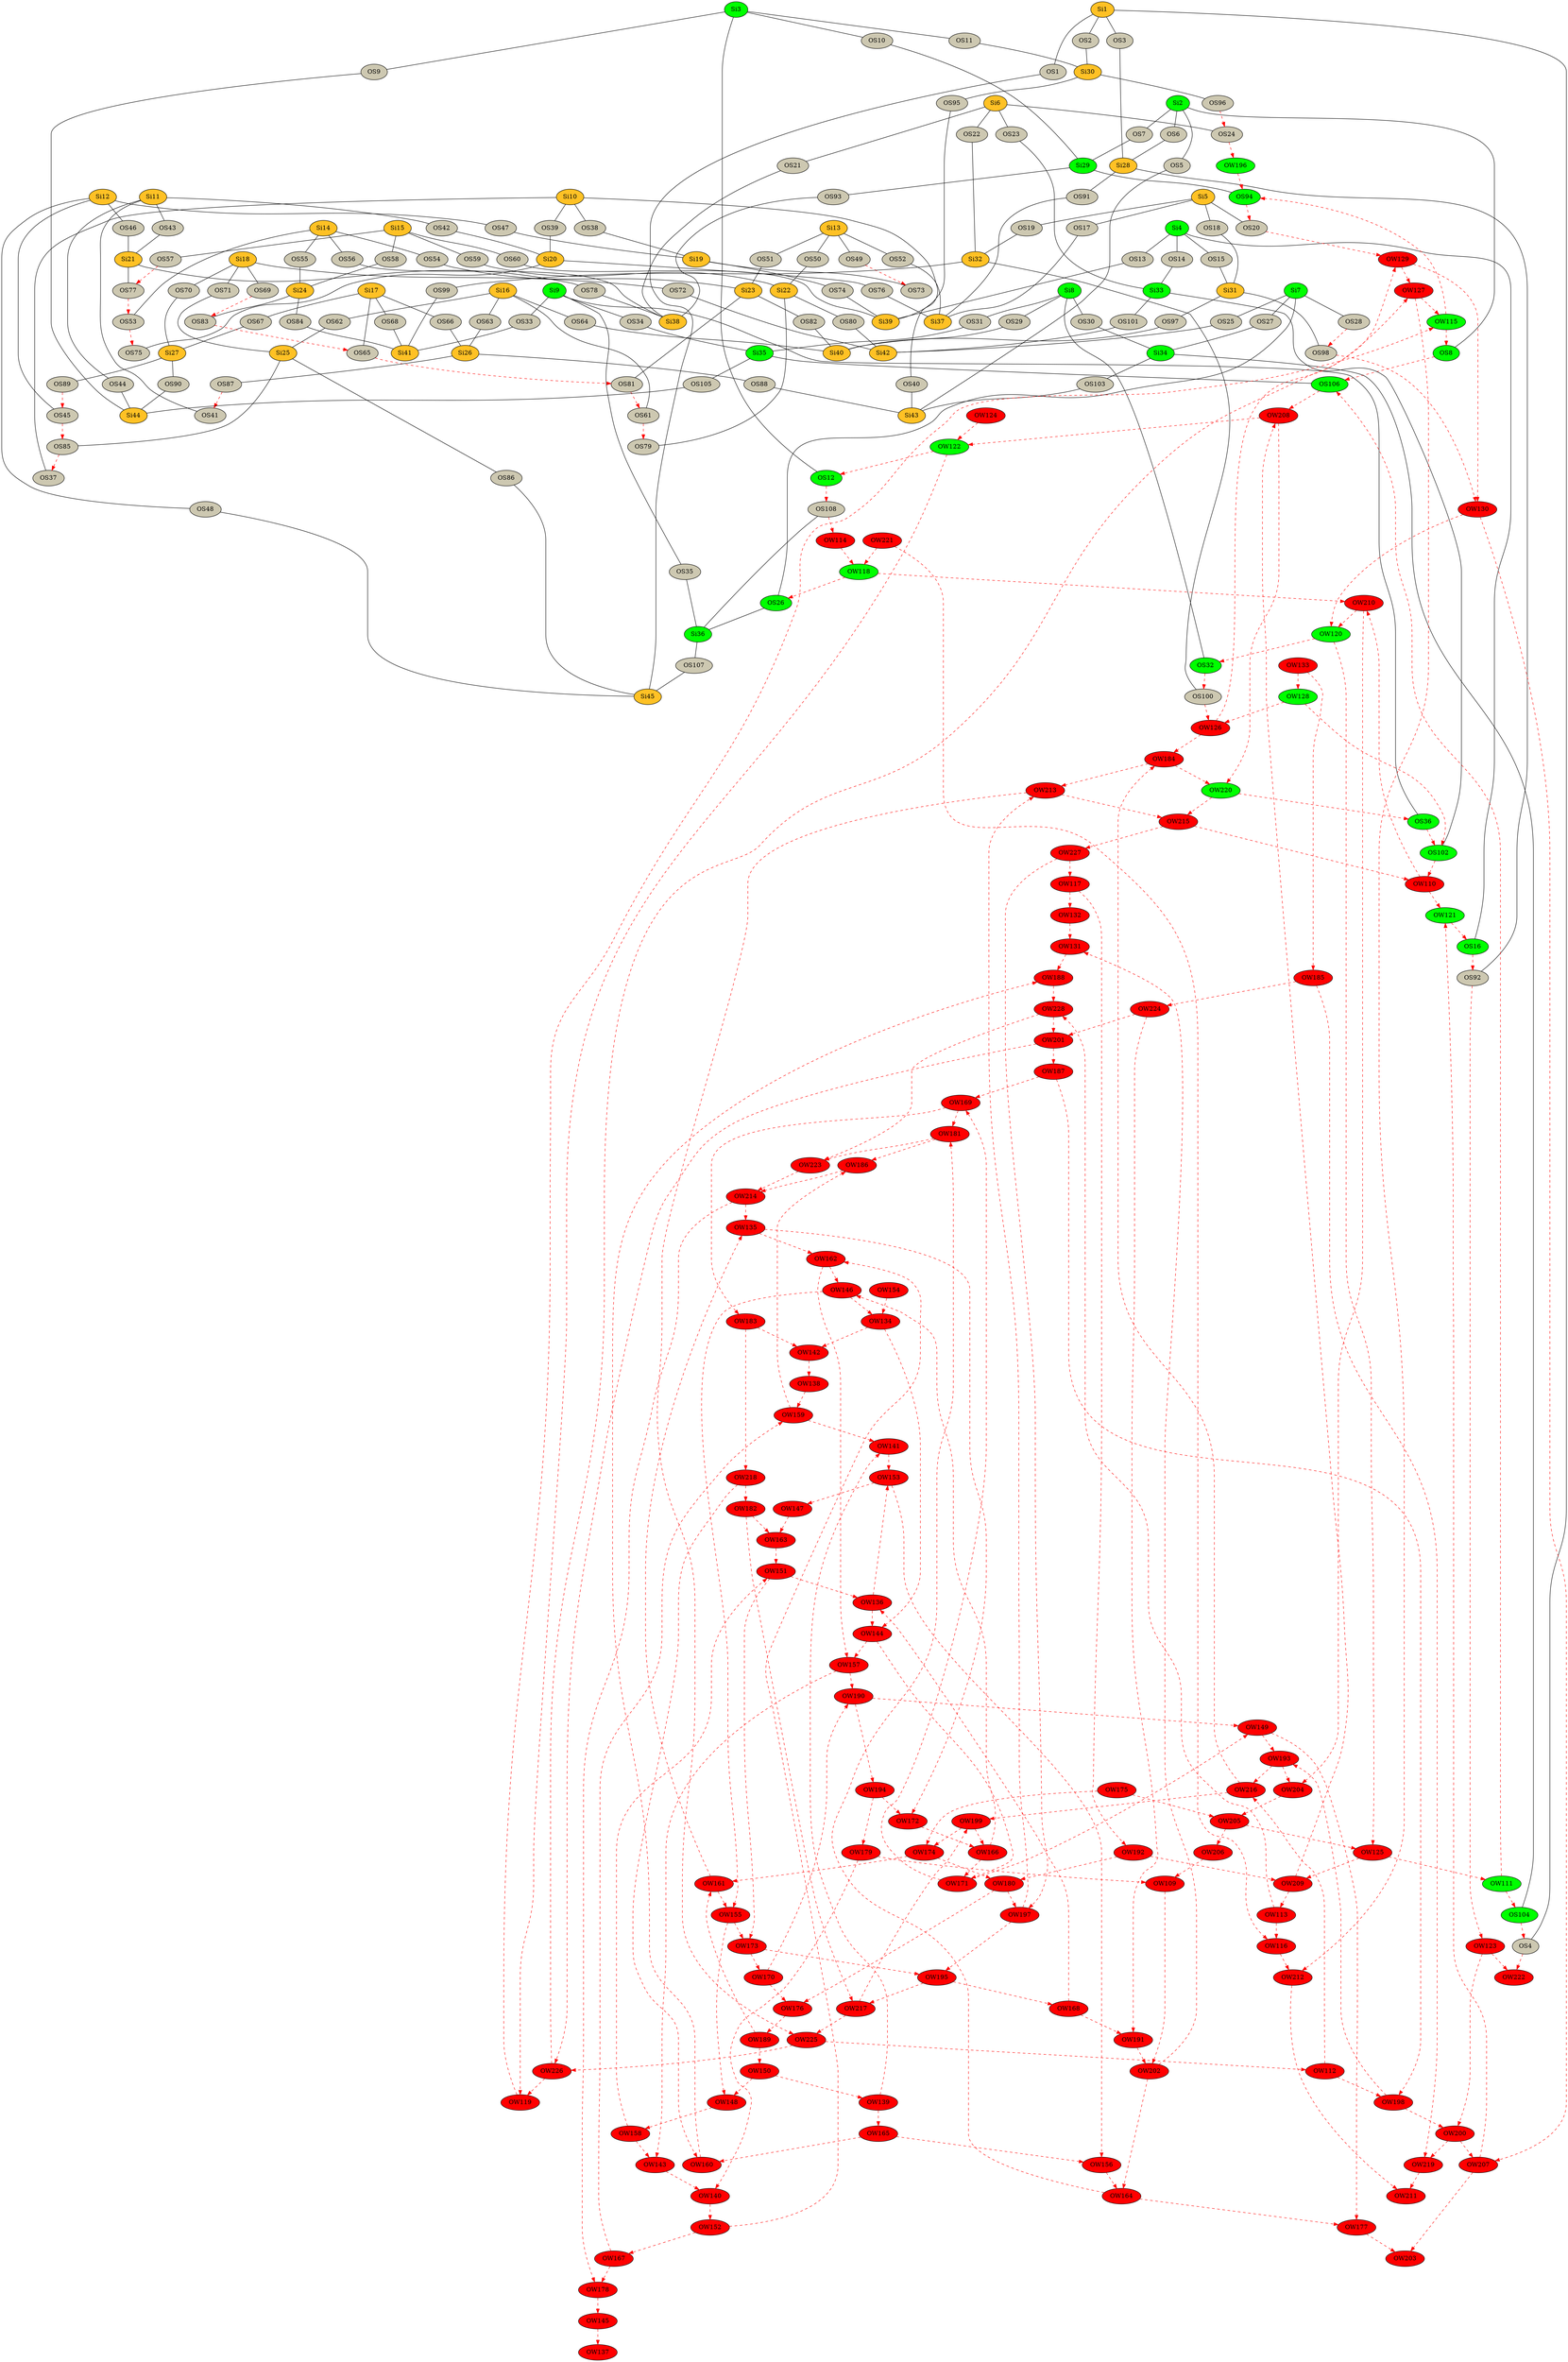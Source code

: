 digraph G{ 
A0 [style=filled, fillcolor=goldenrod1, label="Si1"];
A1 [style=filled, fillcolor=cornsilk3, label="OS1"];
A2 [style=filled, fillcolor=cornsilk3, label="OS2"];
A3 [style=filled, fillcolor=cornsilk3, label="OS3"];
A4 [style=filled, fillcolor=cornsilk3, label="OS4"];
A5 [style=filled, fillcolor=green, label="Si2"];
A6 [style=filled, fillcolor=cornsilk3, label="OS5"];
A7 [style=filled, fillcolor=cornsilk3, label="OS6"];
A8 [style=filled, fillcolor=cornsilk3, label="OS7"];
A9 [style=filled, fillcolor=green, label="OS8"];
A10 [style=filled, fillcolor=green, label="Si3"];
A11 [style=filled, fillcolor=cornsilk3, label="OS9"];
A12 [style=filled, fillcolor=cornsilk3, label="OS10"];
A13 [style=filled, fillcolor=cornsilk3, label="OS11"];
A14 [style=filled, fillcolor=green, label="OS12"];
A15 [style=filled, fillcolor=green, label="Si4"];
A16 [style=filled, fillcolor=cornsilk3, label="OS13"];
A17 [style=filled, fillcolor=cornsilk3, label="OS14"];
A18 [style=filled, fillcolor=cornsilk3, label="OS15"];
A19 [style=filled, fillcolor=green, label="OS16"];
A20 [style=filled, fillcolor=goldenrod1, label="Si5"];
A21 [style=filled, fillcolor=cornsilk3, label="OS17"];
A22 [style=filled, fillcolor=cornsilk3, label="OS18"];
A23 [style=filled, fillcolor=cornsilk3, label="OS19"];
A24 [style=filled, fillcolor=cornsilk3, label="OS20"];
A25 [style=filled, fillcolor=goldenrod1, label="Si6"];
A26 [style=filled, fillcolor=cornsilk3, label="OS21"];
A27 [style=filled, fillcolor=cornsilk3, label="OS22"];
A28 [style=filled, fillcolor=cornsilk3, label="OS23"];
A29 [style=filled, fillcolor=cornsilk3, label="OS24"];
A30 [style=filled, fillcolor=green, label="Si7"];
A31 [style=filled, fillcolor=cornsilk3, label="OS25"];
A32 [style=filled, fillcolor=green, label="OS26"];
A33 [style=filled, fillcolor=cornsilk3, label="OS27"];
A34 [style=filled, fillcolor=cornsilk3, label="OS28"];
A35 [style=filled, fillcolor=green, label="Si8"];
A36 [style=filled, fillcolor=cornsilk3, label="OS29"];
A37 [style=filled, fillcolor=cornsilk3, label="OS30"];
A38 [style=filled, fillcolor=cornsilk3, label="OS31"];
A39 [style=filled, fillcolor=green, label="OS32"];
A40 [style=filled, fillcolor=green, label="Si9"];
A41 [style=filled, fillcolor=cornsilk3, label="OS33"];
A42 [style=filled, fillcolor=cornsilk3, label="OS34"];
A43 [style=filled, fillcolor=cornsilk3, label="OS35"];
A44 [style=filled, fillcolor=green, label="OS36"];
A45 [style=filled, fillcolor=goldenrod1, label="Si10"];
A46 [style=filled, fillcolor=cornsilk3, label="OS37"];
A47 [style=filled, fillcolor=cornsilk3, label="OS38"];
A48 [style=filled, fillcolor=cornsilk3, label="OS39"];
A49 [style=filled, fillcolor=cornsilk3, label="OS40"];
A50 [style=filled, fillcolor=goldenrod1, label="Si11"];
A51 [style=filled, fillcolor=cornsilk3, label="OS41"];
A52 [style=filled, fillcolor=cornsilk3, label="OS42"];
A53 [style=filled, fillcolor=cornsilk3, label="OS43"];
A54 [style=filled, fillcolor=cornsilk3, label="OS44"];
A55 [style=filled, fillcolor=goldenrod1, label="Si12"];
A56 [style=filled, fillcolor=cornsilk3, label="OS45"];
A57 [style=filled, fillcolor=cornsilk3, label="OS46"];
A58 [style=filled, fillcolor=cornsilk3, label="OS47"];
A59 [style=filled, fillcolor=cornsilk3, label="OS48"];
A60 [style=filled, fillcolor=goldenrod1, label="Si13"];
A61 [style=filled, fillcolor=cornsilk3, label="OS49"];
A62 [style=filled, fillcolor=cornsilk3, label="OS50"];
A63 [style=filled, fillcolor=cornsilk3, label="OS51"];
A64 [style=filled, fillcolor=cornsilk3, label="OS52"];
A65 [style=filled, fillcolor=goldenrod1, label="Si14"];
A66 [style=filled, fillcolor=cornsilk3, label="OS53"];
A67 [style=filled, fillcolor=cornsilk3, label="OS54"];
A68 [style=filled, fillcolor=cornsilk3, label="OS55"];
A69 [style=filled, fillcolor=cornsilk3, label="OS56"];
A70 [style=filled, fillcolor=goldenrod1, label="Si15"];
A71 [style=filled, fillcolor=cornsilk3, label="OS57"];
A72 [style=filled, fillcolor=cornsilk3, label="OS58"];
A73 [style=filled, fillcolor=cornsilk3, label="OS59"];
A74 [style=filled, fillcolor=cornsilk3, label="OS60"];
A75 [style=filled, fillcolor=goldenrod1, label="Si16"];
A76 [style=filled, fillcolor=cornsilk3, label="OS61"];
A77 [style=filled, fillcolor=cornsilk3, label="OS62"];
A78 [style=filled, fillcolor=cornsilk3, label="OS63"];
A79 [style=filled, fillcolor=cornsilk3, label="OS64"];
A80 [style=filled, fillcolor=goldenrod1, label="Si17"];
A81 [style=filled, fillcolor=cornsilk3, label="OS65"];
A82 [style=filled, fillcolor=cornsilk3, label="OS66"];
A83 [style=filled, fillcolor=cornsilk3, label="OS67"];
A84 [style=filled, fillcolor=cornsilk3, label="OS68"];
A85 [style=filled, fillcolor=goldenrod1, label="Si18"];
A86 [style=filled, fillcolor=cornsilk3, label="OS69"];
A87 [style=filled, fillcolor=cornsilk3, label="OS70"];
A88 [style=filled, fillcolor=cornsilk3, label="OS71"];
A89 [style=filled, fillcolor=cornsilk3, label="OS72"];
A90 [style=filled, fillcolor=goldenrod1, label="Si19"];
A91 [style=filled, fillcolor=cornsilk3, label="OS73"];
A92 [style=filled, fillcolor=cornsilk3, label="OS74"];
A93 [style=filled, fillcolor=goldenrod1, label="Si20"];
A94 [style=filled, fillcolor=cornsilk3, label="OS75"];
A95 [style=filled, fillcolor=cornsilk3, label="OS76"];
A96 [style=filled, fillcolor=goldenrod1, label="Si21"];
A97 [style=filled, fillcolor=cornsilk3, label="OS77"];
A98 [style=filled, fillcolor=cornsilk3, label="OS78"];
A99 [style=filled, fillcolor=goldenrod1, label="Si22"];
A100 [style=filled, fillcolor=cornsilk3, label="OS79"];
A101 [style=filled, fillcolor=cornsilk3, label="OS80"];
A102 [style=filled, fillcolor=goldenrod1, label="Si23"];
A103 [style=filled, fillcolor=cornsilk3, label="OS81"];
A104 [style=filled, fillcolor=cornsilk3, label="OS82"];
A105 [style=filled, fillcolor=goldenrod1, label="Si24"];
A106 [style=filled, fillcolor=cornsilk3, label="OS83"];
A107 [style=filled, fillcolor=cornsilk3, label="OS84"];
A108 [style=filled, fillcolor=goldenrod1, label="Si25"];
A109 [style=filled, fillcolor=cornsilk3, label="OS85"];
A110 [style=filled, fillcolor=cornsilk3, label="OS86"];
A111 [style=filled, fillcolor=goldenrod1, label="Si26"];
A112 [style=filled, fillcolor=cornsilk3, label="OS87"];
A113 [style=filled, fillcolor=cornsilk3, label="OS88"];
A114 [style=filled, fillcolor=goldenrod1, label="Si27"];
A115 [style=filled, fillcolor=cornsilk3, label="OS89"];
A116 [style=filled, fillcolor=cornsilk3, label="OS90"];
A117 [style=filled, fillcolor=goldenrod1, label="Si28"];
A118 [style=filled, fillcolor=cornsilk3, label="OS91"];
A119 [style=filled, fillcolor=cornsilk3, label="OS92"];
A120 [style=filled, fillcolor=green, label="Si29"];
A121 [style=filled, fillcolor=cornsilk3, label="OS93"];
A122 [style=filled, fillcolor=green, label="OS94"];
A123 [style=filled, fillcolor=goldenrod1, label="Si30"];
A124 [style=filled, fillcolor=cornsilk3, label="OS95"];
A125 [style=filled, fillcolor=cornsilk3, label="OS96"];
A126 [style=filled, fillcolor=goldenrod1, label="Si31"];
A127 [style=filled, fillcolor=cornsilk3, label="OS97"];
A128 [style=filled, fillcolor=cornsilk3, label="OS98"];
A129 [style=filled, fillcolor=goldenrod1, label="Si32"];
A130 [style=filled, fillcolor=cornsilk3, label="OS99"];
A131 [style=filled, fillcolor=cornsilk3, label="OS100"];
A132 [style=filled, fillcolor=green, label="Si33"];
A133 [style=filled, fillcolor=cornsilk3, label="OS101"];
A134 [style=filled, fillcolor=green, label="OS102"];
A135 [style=filled, fillcolor=green, label="Si34"];
A136 [style=filled, fillcolor=cornsilk3, label="OS103"];
A137 [style=filled, fillcolor=green, label="OS104"];
A138 [style=filled, fillcolor=green, label="Si35"];
A139 [style=filled, fillcolor=cornsilk3, label="OS105"];
A140 [style=filled, fillcolor=green, label="OS106"];
A141 [style=filled, fillcolor=green, label="Si36"];
A142 [style=filled, fillcolor=cornsilk3, label="OS107"];
A143 [style=filled, fillcolor=cornsilk3, label="OS108"];
A144 [style=filled, fillcolor=goldenrod1, label="Si37"];
A145 [style=filled, fillcolor=goldenrod1, label="Si38"];
A146 [style=filled, fillcolor=goldenrod1, label="Si39"];
A147 [style=filled, fillcolor=goldenrod1, label="Si40"];
A148 [style=filled, fillcolor=goldenrod1, label="Si41"];
A149 [style=filled, fillcolor=goldenrod1, label="Si42"];
A150 [style=filled, fillcolor=goldenrod1, label="Si43"];
A151 [style=filled, fillcolor=goldenrod1, label="Si44"];
A152 [style=filled, fillcolor=goldenrod1, label="Si45"];
A153 [style=filled, fillcolor=red, label="OW109"];
A154 [style=filled, fillcolor=red, label="OW110"];
A155 [style=filled, fillcolor=green, label="OW111"];
A156 [style=filled, fillcolor=red, label="OW112"];
A157 [style=filled, fillcolor=red, label="OW113"];
A158 [style=filled, fillcolor=red, label="OW114"];
A159 [style=filled, fillcolor=green, label="OW115"];
A160 [style=filled, fillcolor=red, label="OW116"];
A161 [style=filled, fillcolor=red, label="OW117"];
A162 [style=filled, fillcolor=green, label="OW118"];
A163 [style=filled, fillcolor=red, label="OW119"];
A164 [style=filled, fillcolor=green, label="OW120"];
A165 [style=filled, fillcolor=green, label="OW121"];
A166 [style=filled, fillcolor=green, label="OW122"];
A167 [style=filled, fillcolor=red, label="OW123"];
A168 [style=filled, fillcolor=red, label="OW124"];
A169 [style=filled, fillcolor=red, label="OW125"];
A170 [style=filled, fillcolor=red, label="OW126"];
A171 [style=filled, fillcolor=red, label="OW127"];
A172 [style=filled, fillcolor=green, label="OW128"];
A173 [style=filled, fillcolor=red, label="OW129"];
A174 [style=filled, fillcolor=red, label="OW130"];
A175 [style=filled, fillcolor=red, label="OW131"];
A176 [style=filled, fillcolor=red, label="OW132"];
A177 [style=filled, fillcolor=red, label="OW133"];
A178 [style=filled, fillcolor=red, label="OW134"];
A179 [style=filled, fillcolor=red, label="OW135"];
A180 [style=filled, fillcolor=red, label="OW136"];
A181 [style=filled, fillcolor=red, label="OW137"];
A182 [style=filled, fillcolor=red, label="OW138"];
A183 [style=filled, fillcolor=red, label="OW139"];
A184 [style=filled, fillcolor=red, label="OW140"];
A185 [style=filled, fillcolor=red, label="OW141"];
A186 [style=filled, fillcolor=red, label="OW142"];
A187 [style=filled, fillcolor=red, label="OW143"];
A188 [style=filled, fillcolor=red, label="OW144"];
A189 [style=filled, fillcolor=red, label="OW145"];
A190 [style=filled, fillcolor=red, label="OW146"];
A191 [style=filled, fillcolor=red, label="OW147"];
A192 [style=filled, fillcolor=red, label="OW148"];
A193 [style=filled, fillcolor=red, label="OW149"];
A194 [style=filled, fillcolor=red, label="OW150"];
A195 [style=filled, fillcolor=red, label="OW151"];
A196 [style=filled, fillcolor=red, label="OW152"];
A197 [style=filled, fillcolor=red, label="OW153"];
A198 [style=filled, fillcolor=red, label="OW154"];
A199 [style=filled, fillcolor=red, label="OW155"];
A200 [style=filled, fillcolor=red, label="OW156"];
A201 [style=filled, fillcolor=red, label="OW157"];
A202 [style=filled, fillcolor=red, label="OW158"];
A203 [style=filled, fillcolor=red, label="OW159"];
A204 [style=filled, fillcolor=red, label="OW160"];
A205 [style=filled, fillcolor=red, label="OW161"];
A206 [style=filled, fillcolor=red, label="OW162"];
A207 [style=filled, fillcolor=red, label="OW163"];
A208 [style=filled, fillcolor=red, label="OW164"];
A209 [style=filled, fillcolor=red, label="OW165"];
A210 [style=filled, fillcolor=red, label="OW166"];
A211 [style=filled, fillcolor=red, label="OW167"];
A212 [style=filled, fillcolor=red, label="OW168"];
A213 [style=filled, fillcolor=red, label="OW169"];
A214 [style=filled, fillcolor=red, label="OW170"];
A215 [style=filled, fillcolor=red, label="OW171"];
A216 [style=filled, fillcolor=red, label="OW172"];
A217 [style=filled, fillcolor=red, label="OW173"];
A218 [style=filled, fillcolor=red, label="OW174"];
A219 [style=filled, fillcolor=red, label="OW175"];
A220 [style=filled, fillcolor=red, label="OW176"];
A221 [style=filled, fillcolor=red, label="OW177"];
A222 [style=filled, fillcolor=red, label="OW178"];
A223 [style=filled, fillcolor=red, label="OW179"];
A224 [style=filled, fillcolor=red, label="OW180"];
A225 [style=filled, fillcolor=red, label="OW181"];
A226 [style=filled, fillcolor=red, label="OW182"];
A227 [style=filled, fillcolor=red, label="OW183"];
A228 [style=filled, fillcolor=red, label="OW184"];
A229 [style=filled, fillcolor=red, label="OW185"];
A230 [style=filled, fillcolor=red, label="OW186"];
A231 [style=filled, fillcolor=red, label="OW187"];
A232 [style=filled, fillcolor=red, label="OW188"];
A233 [style=filled, fillcolor=red, label="OW189"];
A234 [style=filled, fillcolor=red, label="OW190"];
A235 [style=filled, fillcolor=red, label="OW191"];
A236 [style=filled, fillcolor=red, label="OW192"];
A237 [style=filled, fillcolor=red, label="OW193"];
A238 [style=filled, fillcolor=red, label="OW194"];
A239 [style=filled, fillcolor=red, label="OW195"];
A240 [style=filled, fillcolor=green, label="OW196"];
A241 [style=filled, fillcolor=red, label="OW197"];
A242 [style=filled, fillcolor=red, label="OW198"];
A243 [style=filled, fillcolor=red, label="OW199"];
A244 [style=filled, fillcolor=red, label="OW200"];
A245 [style=filled, fillcolor=red, label="OW201"];
A246 [style=filled, fillcolor=red, label="OW202"];
A247 [style=filled, fillcolor=red, label="OW203"];
A248 [style=filled, fillcolor=red, label="OW204"];
A249 [style=filled, fillcolor=red, label="OW205"];
A250 [style=filled, fillcolor=red, label="OW206"];
A251 [style=filled, fillcolor=red, label="OW207"];
A252 [style=filled, fillcolor=red, label="OW208"];
A253 [style=filled, fillcolor=red, label="OW209"];
A254 [style=filled, fillcolor=red, label="OW210"];
A255 [style=filled, fillcolor=red, label="OW211"];
A256 [style=filled, fillcolor=red, label="OW212"];
A257 [style=filled, fillcolor=red, label="OW213"];
A258 [style=filled, fillcolor=red, label="OW214"];
A259 [style=filled, fillcolor=red, label="OW215"];
A260 [style=filled, fillcolor=red, label="OW216"];
A261 [style=filled, fillcolor=red, label="OW217"];
A262 [style=filled, fillcolor=red, label="OW218"];
A263 [style=filled, fillcolor=red, label="OW219"];
A264 [style=filled, fillcolor=green, label="OW220"];
A265 [style=filled, fillcolor=red, label="OW221"];
A266 [style=filled, fillcolor=red, label="OW222"];
A267 [style=filled, fillcolor=red, label="OW223"];
A268 [style=filled, fillcolor=red, label="OW224"];
A269 [style=filled, fillcolor=red, label="OW225"];
A270 [style=filled, fillcolor=red, label="OW226"];
A271 [style=filled, fillcolor=red, label="OW227"];
A272 [style=filled, fillcolor=red, label="OW228"];
A0 -> A1 [color = black, dir=none,  nodesep=0.5]; 
A0 -> A2 [color = black, dir=none,  nodesep=0.5]; 
A0 -> A3 [color = black, dir=none,  nodesep=0.5]; 
A0 -> A4 [color = black, dir=none,  nodesep=0.5]; 
A1 -> A152 [color = black, dir=none,  nodesep=0.5]; 
A2 -> A123 [color = black, dir=none,  nodesep=0.5]; 
A3 -> A117 [color = black, dir=none,  nodesep=0.5]; 
A5 -> A6 [color = black, dir=none,  nodesep=0.5]; 
A5 -> A7 [color = black, dir=none,  nodesep=0.5]; 
A5 -> A8 [color = black, dir=none,  nodesep=0.5]; 
A5 -> A9 [color = black, dir=none,  nodesep=0.5]; 
A6 -> A150 [color = black, dir=none,  nodesep=0.5]; 
A7 -> A117 [color = black, dir=none,  nodesep=0.5]; 
A8 -> A120 [color = black, dir=none,  nodesep=0.5]; 
A10 -> A11 [color = black, dir=none,  nodesep=0.5]; 
A10 -> A12 [color = black, dir=none,  nodesep=0.5]; 
A10 -> A13 [color = black, dir=none,  nodesep=0.5]; 
A10 -> A14 [color = black, dir=none,  nodesep=0.5]; 
A11 -> A151 [color = black, dir=none,  nodesep=0.5]; 
A12 -> A120 [color = black, dir=none,  nodesep=0.5]; 
A13 -> A123 [color = black, dir=none,  nodesep=0.5]; 
A15 -> A16 [color = black, dir=none,  nodesep=0.5]; 
A15 -> A17 [color = black, dir=none,  nodesep=0.5]; 
A15 -> A18 [color = black, dir=none,  nodesep=0.5]; 
A15 -> A19 [color = black, dir=none,  nodesep=0.5]; 
A16 -> A146 [color = black, dir=none,  nodesep=0.5]; 
A17 -> A132 [color = black, dir=none,  nodesep=0.5]; 
A18 -> A126 [color = black, dir=none,  nodesep=0.5]; 
A20 -> A21 [color = black, dir=none,  nodesep=0.5]; 
A20 -> A22 [color = black, dir=none,  nodesep=0.5]; 
A20 -> A23 [color = black, dir=none,  nodesep=0.5]; 
A20 -> A24 [color = black, dir=none,  nodesep=0.5]; 
A21 -> A144 [color = black, dir=none,  nodesep=0.5]; 
A22 -> A126 [color = black, dir=none,  nodesep=0.5]; 
A23 -> A129 [color = black, dir=none,  nodesep=0.5]; 
A25 -> A26 [color = black, dir=none,  nodesep=0.5]; 
A25 -> A27 [color = black, dir=none,  nodesep=0.5]; 
A25 -> A28 [color = black, dir=none,  nodesep=0.5]; 
A25 -> A29 [color = black, dir=none,  nodesep=0.5]; 
A26 -> A145 [color = black, dir=none,  nodesep=0.5]; 
A27 -> A129 [color = black, dir=none,  nodesep=0.5]; 
A28 -> A132 [color = black, dir=none,  nodesep=0.5]; 
A30 -> A31 [color = black, dir=none,  nodesep=0.5]; 
A30 -> A32 [color = black, dir=none,  nodesep=0.5]; 
A30 -> A33 [color = black, dir=none,  nodesep=0.5]; 
A30 -> A34 [color = black, dir=none,  nodesep=0.5]; 
A31 -> A149 [color = black, dir=none,  nodesep=0.5]; 
A32 -> A141 [color = black, dir=none,  nodesep=0.5]; 
A33 -> A135 [color = black, dir=none,  nodesep=0.5]; 
A35 -> A36 [color = black, dir=none,  nodesep=0.5]; 
A35 -> A37 [color = black, dir=none,  nodesep=0.5]; 
A35 -> A38 [color = black, dir=none,  nodesep=0.5]; 
A35 -> A39 [color = black, dir=none,  nodesep=0.5]; 
A36 -> A147 [color = black, dir=none,  nodesep=0.5]; 
A37 -> A135 [color = black, dir=none,  nodesep=0.5]; 
A38 -> A138 [color = black, dir=none,  nodesep=0.5]; 
A40 -> A41 [color = black, dir=none,  nodesep=0.5]; 
A40 -> A42 [color = black, dir=none,  nodesep=0.5]; 
A40 -> A43 [color = black, dir=none,  nodesep=0.5]; 
A40 -> A44 [color = black, dir=none,  nodesep=0.5]; 
A41 -> A148 [color = black, dir=none,  nodesep=0.5]; 
A42 -> A138 [color = black, dir=none,  nodesep=0.5]; 
A43 -> A141 [color = black, dir=none,  nodesep=0.5]; 
A45 -> A46 [color = black, dir=none,  nodesep=0.5]; 
A45 -> A47 [color = black, dir=none,  nodesep=0.5]; 
A45 -> A48 [color = black, dir=none,  nodesep=0.5]; 
A45 -> A49 [color = black, dir=none,  nodesep=0.5]; 
A47 -> A90 [color = black, dir=none,  nodesep=0.5]; 
A48 -> A93 [color = black, dir=none,  nodesep=0.5]; 
A49 -> A150 [color = black, dir=none,  nodesep=0.5]; 
A50 -> A51 [color = black, dir=none,  nodesep=0.5]; 
A50 -> A52 [color = black, dir=none,  nodesep=0.5]; 
A50 -> A53 [color = black, dir=none,  nodesep=0.5]; 
A50 -> A54 [color = black, dir=none,  nodesep=0.5]; 
A52 -> A93 [color = black, dir=none,  nodesep=0.5]; 
A53 -> A96 [color = black, dir=none,  nodesep=0.5]; 
A54 -> A151 [color = black, dir=none,  nodesep=0.5]; 
A55 -> A56 [color = black, dir=none,  nodesep=0.5]; 
A55 -> A57 [color = black, dir=none,  nodesep=0.5]; 
A55 -> A58 [color = black, dir=none,  nodesep=0.5]; 
A55 -> A59 [color = black, dir=none,  nodesep=0.5]; 
A57 -> A96 [color = black, dir=none,  nodesep=0.5]; 
A58 -> A90 [color = black, dir=none,  nodesep=0.5]; 
A59 -> A152 [color = black, dir=none,  nodesep=0.5]; 
A60 -> A61 [color = black, dir=none,  nodesep=0.5]; 
A60 -> A62 [color = black, dir=none,  nodesep=0.5]; 
A60 -> A63 [color = black, dir=none,  nodesep=0.5]; 
A60 -> A64 [color = black, dir=none,  nodesep=0.5]; 
A62 -> A99 [color = black, dir=none,  nodesep=0.5]; 
A63 -> A102 [color = black, dir=none,  nodesep=0.5]; 
A64 -> A144 [color = black, dir=none,  nodesep=0.5]; 
A65 -> A66 [color = black, dir=none,  nodesep=0.5]; 
A65 -> A67 [color = black, dir=none,  nodesep=0.5]; 
A65 -> A68 [color = black, dir=none,  nodesep=0.5]; 
A65 -> A69 [color = black, dir=none,  nodesep=0.5]; 
A67 -> A102 [color = black, dir=none,  nodesep=0.5]; 
A68 -> A105 [color = black, dir=none,  nodesep=0.5]; 
A69 -> A145 [color = black, dir=none,  nodesep=0.5]; 
A70 -> A71 [color = black, dir=none,  nodesep=0.5]; 
A70 -> A72 [color = black, dir=none,  nodesep=0.5]; 
A70 -> A73 [color = black, dir=none,  nodesep=0.5]; 
A70 -> A74 [color = black, dir=none,  nodesep=0.5]; 
A72 -> A105 [color = black, dir=none,  nodesep=0.5]; 
A73 -> A99 [color = black, dir=none,  nodesep=0.5]; 
A74 -> A146 [color = black, dir=none,  nodesep=0.5]; 
A75 -> A76 [color = black, dir=none,  nodesep=0.5]; 
A75 -> A77 [color = black, dir=none,  nodesep=0.5]; 
A75 -> A78 [color = black, dir=none,  nodesep=0.5]; 
A75 -> A79 [color = black, dir=none,  nodesep=0.5]; 
A77 -> A108 [color = black, dir=none,  nodesep=0.5]; 
A78 -> A111 [color = black, dir=none,  nodesep=0.5]; 
A79 -> A147 [color = black, dir=none,  nodesep=0.5]; 
A80 -> A81 [color = black, dir=none,  nodesep=0.5]; 
A80 -> A82 [color = black, dir=none,  nodesep=0.5]; 
A80 -> A83 [color = black, dir=none,  nodesep=0.5]; 
A80 -> A84 [color = black, dir=none,  nodesep=0.5]; 
A82 -> A111 [color = black, dir=none,  nodesep=0.5]; 
A83 -> A114 [color = black, dir=none,  nodesep=0.5]; 
A84 -> A148 [color = black, dir=none,  nodesep=0.5]; 
A85 -> A86 [color = black, dir=none,  nodesep=0.5]; 
A85 -> A87 [color = black, dir=none,  nodesep=0.5]; 
A85 -> A88 [color = black, dir=none,  nodesep=0.5]; 
A85 -> A89 [color = black, dir=none,  nodesep=0.5]; 
A87 -> A114 [color = black, dir=none,  nodesep=0.5]; 
A88 -> A108 [color = black, dir=none,  nodesep=0.5]; 
A89 -> A149 [color = black, dir=none,  nodesep=0.5]; 
A90 -> A91 [color = black, dir=none,  nodesep=0.5]; 
A90 -> A92 [color = black, dir=none,  nodesep=0.5]; 
A92 -> A146 [color = black, dir=none,  nodesep=0.5]; 
A93 -> A94 [color = black, dir=none,  nodesep=0.5]; 
A93 -> A95 [color = black, dir=none,  nodesep=0.5]; 
A95 -> A144 [color = black, dir=none,  nodesep=0.5]; 
A96 -> A97 [color = black, dir=none,  nodesep=0.5]; 
A96 -> A98 [color = black, dir=none,  nodesep=0.5]; 
A98 -> A145 [color = black, dir=none,  nodesep=0.5]; 
A99 -> A100 [color = black, dir=none,  nodesep=0.5]; 
A99 -> A101 [color = black, dir=none,  nodesep=0.5]; 
A101 -> A149 [color = black, dir=none,  nodesep=0.5]; 
A102 -> A103 [color = black, dir=none,  nodesep=0.5]; 
A102 -> A104 [color = black, dir=none,  nodesep=0.5]; 
A104 -> A147 [color = black, dir=none,  nodesep=0.5]; 
A105 -> A106 [color = black, dir=none,  nodesep=0.5]; 
A105 -> A107 [color = black, dir=none,  nodesep=0.5]; 
A107 -> A148 [color = black, dir=none,  nodesep=0.5]; 
A108 -> A109 [color = black, dir=none,  nodesep=0.5]; 
A108 -> A110 [color = black, dir=none,  nodesep=0.5]; 
A110 -> A152 [color = black, dir=none,  nodesep=0.5]; 
A111 -> A112 [color = black, dir=none,  nodesep=0.5]; 
A111 -> A113 [color = black, dir=none,  nodesep=0.5]; 
A113 -> A150 [color = black, dir=none,  nodesep=0.5]; 
A114 -> A115 [color = black, dir=none,  nodesep=0.5]; 
A114 -> A116 [color = black, dir=none,  nodesep=0.5]; 
A116 -> A151 [color = black, dir=none,  nodesep=0.5]; 
A117 -> A118 [color = black, dir=none,  nodesep=0.5]; 
A117 -> A119 [color = black, dir=none,  nodesep=0.5]; 
A118 -> A144 [color = black, dir=none,  nodesep=0.5]; 
A120 -> A121 [color = black, dir=none,  nodesep=0.5]; 
A120 -> A122 [color = black, dir=none,  nodesep=0.5]; 
A121 -> A145 [color = black, dir=none,  nodesep=0.5]; 
A123 -> A124 [color = black, dir=none,  nodesep=0.5]; 
A123 -> A125 [color = black, dir=none,  nodesep=0.5]; 
A124 -> A146 [color = black, dir=none,  nodesep=0.5]; 
A126 -> A127 [color = black, dir=none,  nodesep=0.5]; 
A126 -> A128 [color = black, dir=none,  nodesep=0.5]; 
A127 -> A147 [color = black, dir=none,  nodesep=0.5]; 
A129 -> A130 [color = black, dir=none,  nodesep=0.5]; 
A129 -> A131 [color = black, dir=none,  nodesep=0.5]; 
A130 -> A148 [color = black, dir=none,  nodesep=0.5]; 
A132 -> A133 [color = black, dir=none,  nodesep=0.5]; 
A132 -> A134 [color = black, dir=none,  nodesep=0.5]; 
A133 -> A149 [color = black, dir=none,  nodesep=0.5]; 
A135 -> A136 [color = black, dir=none,  nodesep=0.5]; 
A135 -> A137 [color = black, dir=none,  nodesep=0.5]; 
A136 -> A150 [color = black, dir=none,  nodesep=0.5]; 
A138 -> A139 [color = black, dir=none,  nodesep=0.5]; 
A138 -> A140 [color = black, dir=none,  nodesep=0.5]; 
A139 -> A151 [color = black, dir=none,  nodesep=0.5]; 
A141 -> A142 [color = black, dir=none,  nodesep=0.5]; 
A141 -> A143 [color = black, dir=none,  nodesep=0.5]; 
A142 -> A152 [color = black, dir=none,  nodesep=0.5]; 
A4 -> A266 [color = red , style=dashed];
A9 -> A140 [color = red , style=dashed];
A14 -> A143 [color = red , style=dashed];
A19 -> A119 [color = red , style=dashed];
A24 -> A173 [color = red , style=dashed];
A29 -> A240 [color = red , style=dashed];
A34 -> A128 [color = red , style=dashed];
A39 -> A131 [color = red , style=dashed];
A44 -> A134 [color = red , style=dashed];
A56 -> A109 [color = red , style=dashed];
A61 -> A91 [color = red , style=dashed];
A66 -> A94 [color = red , style=dashed];
A71 -> A97 [color = red , style=dashed];
A76 -> A100 [color = red , style=dashed];
A81 -> A103 [color = red , style=dashed];
A86 -> A106 [color = red , style=dashed];
A97 -> A66 [color = red , style=dashed];
A103 -> A76 [color = red , style=dashed];
A106 -> A81 [color = red , style=dashed];
A109 -> A46 [color = red , style=dashed];
A112 -> A51 [color = red , style=dashed];
A115 -> A56 [color = red , style=dashed];
A119 -> A167 [color = red , style=dashed];
A122 -> A24 [color = red , style=dashed];
A125 -> A29 [color = red , style=dashed];
A128 -> A174 [color = red , style=dashed];
A131 -> A170 [color = red , style=dashed];
A134 -> A154 [color = red , style=dashed];
A137 -> A4 [color = red , style=dashed];
A140 -> A252 [color = red , style=dashed];
A143 -> A158 [color = red , style=dashed];
A153 -> A246 [color = red , style=dashed];
A154 -> A165 [color = red , style=dashed];
A154 -> A254 [color = red , style=dashed];
A155 -> A137 [color = red , style=dashed];
A155 -> A140 [color = red , style=dashed];
A156 -> A242 [color = red , style=dashed];
A156 -> A260 [color = red , style=dashed];
A157 -> A160 [color = red , style=dashed];
A157 -> A272 [color = red , style=dashed];
A158 -> A162 [color = red , style=dashed];
A159 -> A9 [color = red , style=dashed];
A159 -> A122 [color = red , style=dashed];
A160 -> A256 [color = red , style=dashed];
A161 -> A176 [color = red , style=dashed];
A161 -> A236 [color = red , style=dashed];
A162 -> A32 [color = red , style=dashed];
A162 -> A254 [color = red , style=dashed];
A163 -> A159 [color = red , style=dashed];
A164 -> A39 [color = red , style=dashed];
A164 -> A169 [color = red , style=dashed];
A165 -> A19 [color = red , style=dashed];
A166 -> A14 [color = red , style=dashed];
A166 -> A163 [color = red , style=dashed];
A167 -> A244 [color = red , style=dashed];
A167 -> A266 [color = red , style=dashed];
A168 -> A166 [color = red , style=dashed];
A169 -> A155 [color = red , style=dashed];
A169 -> A253 [color = red , style=dashed];
A170 -> A173 [color = red , style=dashed];
A170 -> A228 [color = red , style=dashed];
A171 -> A159 [color = red , style=dashed];
A171 -> A256 [color = red , style=dashed];
A172 -> A134 [color = red , style=dashed];
A172 -> A170 [color = red , style=dashed];
A173 -> A171 [color = red , style=dashed];
A173 -> A174 [color = red , style=dashed];
A174 -> A164 [color = red , style=dashed];
A174 -> A251 [color = red , style=dashed];
A175 -> A232 [color = red , style=dashed];
A176 -> A175 [color = red , style=dashed];
A177 -> A172 [color = red , style=dashed];
A177 -> A229 [color = red , style=dashed];
A178 -> A186 [color = red , style=dashed];
A178 -> A188 [color = red , style=dashed];
A179 -> A206 [color = red , style=dashed];
A179 -> A216 [color = red , style=dashed];
A180 -> A188 [color = red , style=dashed];
A180 -> A197 [color = red , style=dashed];
A182 -> A203 [color = red , style=dashed];
A183 -> A185 [color = red , style=dashed];
A183 -> A209 [color = red , style=dashed];
A184 -> A196 [color = red , style=dashed];
A185 -> A197 [color = red , style=dashed];
A186 -> A182 [color = red , style=dashed];
A187 -> A184 [color = red , style=dashed];
A188 -> A201 [color = red , style=dashed];
A188 -> A215 [color = red , style=dashed];
A189 -> A181 [color = red , style=dashed];
A190 -> A178 [color = red , style=dashed];
A190 -> A199 [color = red , style=dashed];
A191 -> A207 [color = red , style=dashed];
A192 -> A202 [color = red , style=dashed];
A193 -> A221 [color = red , style=dashed];
A193 -> A237 [color = red , style=dashed];
A194 -> A183 [color = red , style=dashed];
A194 -> A192 [color = red , style=dashed];
A195 -> A180 [color = red , style=dashed];
A195 -> A217 [color = red , style=dashed];
A196 -> A206 [color = red , style=dashed];
A196 -> A211 [color = red , style=dashed];
A197 -> A191 [color = red , style=dashed];
A197 -> A200 [color = red , style=dashed];
A198 -> A178 [color = red , style=dashed];
A199 -> A192 [color = red , style=dashed];
A199 -> A217 [color = red , style=dashed];
A200 -> A208 [color = red , style=dashed];
A201 -> A187 [color = red , style=dashed];
A201 -> A234 [color = red , style=dashed];
A202 -> A187 [color = red , style=dashed];
A202 -> A195 [color = red , style=dashed];
A203 -> A185 [color = red , style=dashed];
A203 -> A230 [color = red , style=dashed];
A204 -> A232 [color = red , style=dashed];
A205 -> A179 [color = red , style=dashed];
A205 -> A199 [color = red , style=dashed];
A206 -> A190 [color = red , style=dashed];
A206 -> A201 [color = red , style=dashed];
A207 -> A195 [color = red , style=dashed];
A208 -> A221 [color = red , style=dashed];
A208 -> A225 [color = red , style=dashed];
A209 -> A200 [color = red , style=dashed];
A209 -> A204 [color = red , style=dashed];
A210 -> A190 [color = red , style=dashed];
A210 -> A215 [color = red , style=dashed];
A211 -> A203 [color = red , style=dashed];
A211 -> A222 [color = red , style=dashed];
A212 -> A180 [color = red , style=dashed];
A212 -> A235 [color = red , style=dashed];
A213 -> A225 [color = red , style=dashed];
A213 -> A227 [color = red , style=dashed];
A214 -> A220 [color = red , style=dashed];
A214 -> A234 [color = red , style=dashed];
A215 -> A193 [color = red , style=dashed];
A215 -> A213 [color = red , style=dashed];
A216 -> A210 [color = red , style=dashed];
A217 -> A214 [color = red , style=dashed];
A217 -> A239 [color = red , style=dashed];
A218 -> A205 [color = red , style=dashed];
A218 -> A224 [color = red , style=dashed];
A219 -> A218 [color = red , style=dashed];
A219 -> A249 [color = red , style=dashed];
A220 -> A233 [color = red , style=dashed];
A221 -> A247 [color = red , style=dashed];
A222 -> A189 [color = red , style=dashed];
A223 -> A153 [color = red , style=dashed];
A223 -> A184 [color = red , style=dashed];
A224 -> A220 [color = red , style=dashed];
A224 -> A241 [color = red , style=dashed];
A225 -> A230 [color = red , style=dashed];
A225 -> A267 [color = red , style=dashed];
A226 -> A207 [color = red , style=dashed];
A226 -> A261 [color = red , style=dashed];
A227 -> A186 [color = red , style=dashed];
A227 -> A262 [color = red , style=dashed];
A228 -> A257 [color = red , style=dashed];
A228 -> A264 [color = red , style=dashed];
A229 -> A263 [color = red , style=dashed];
A229 -> A268 [color = red , style=dashed];
A230 -> A258 [color = red , style=dashed];
A231 -> A213 [color = red , style=dashed];
A231 -> A242 [color = red , style=dashed];
A232 -> A272 [color = red , style=dashed];
A233 -> A194 [color = red , style=dashed];
A233 -> A205 [color = red , style=dashed];
A234 -> A193 [color = red , style=dashed];
A234 -> A238 [color = red , style=dashed];
A235 -> A246 [color = red , style=dashed];
A236 -> A224 [color = red , style=dashed];
A236 -> A253 [color = red , style=dashed];
A237 -> A248 [color = red , style=dashed];
A237 -> A260 [color = red , style=dashed];
A238 -> A216 [color = red , style=dashed];
A238 -> A223 [color = red , style=dashed];
A239 -> A212 [color = red , style=dashed];
A239 -> A261 [color = red , style=dashed];
A240 -> A122 [color = red , style=dashed];
A241 -> A239 [color = red , style=dashed];
A241 -> A257 [color = red , style=dashed];
A242 -> A237 [color = red , style=dashed];
A242 -> A244 [color = red , style=dashed];
A243 -> A210 [color = red , style=dashed];
A243 -> A218 [color = red , style=dashed];
A244 -> A251 [color = red , style=dashed];
A244 -> A263 [color = red , style=dashed];
A245 -> A231 [color = red , style=dashed];
A245 -> A270 [color = red , style=dashed];
A246 -> A175 [color = red , style=dashed];
A246 -> A208 [color = red , style=dashed];
A248 -> A249 [color = red , style=dashed];
A249 -> A169 [color = red , style=dashed];
A249 -> A250 [color = red , style=dashed];
A250 -> A153 [color = red , style=dashed];
A251 -> A165 [color = red , style=dashed];
A251 -> A247 [color = red , style=dashed];
A252 -> A166 [color = red , style=dashed];
A252 -> A264 [color = red , style=dashed];
A253 -> A157 [color = red , style=dashed];
A253 -> A252 [color = red , style=dashed];
A254 -> A164 [color = red , style=dashed];
A254 -> A248 [color = red , style=dashed];
A256 -> A255 [color = red , style=dashed];
A257 -> A259 [color = red , style=dashed];
A257 -> A269 [color = red , style=dashed];
A258 -> A179 [color = red , style=dashed];
A258 -> A222 [color = red , style=dashed];
A259 -> A154 [color = red , style=dashed];
A259 -> A271 [color = red , style=dashed];
A260 -> A228 [color = red , style=dashed];
A260 -> A243 [color = red , style=dashed];
A261 -> A243 [color = red , style=dashed];
A261 -> A269 [color = red , style=dashed];
A262 -> A204 [color = red , style=dashed];
A262 -> A226 [color = red , style=dashed];
A263 -> A255 [color = red , style=dashed];
A264 -> A44 [color = red , style=dashed];
A264 -> A259 [color = red , style=dashed];
A265 -> A160 [color = red , style=dashed];
A265 -> A162 [color = red , style=dashed];
A267 -> A258 [color = red , style=dashed];
A268 -> A235 [color = red , style=dashed];
A268 -> A245 [color = red , style=dashed];
A269 -> A156 [color = red , style=dashed];
A269 -> A270 [color = red , style=dashed];
A270 -> A163 [color = red , style=dashed];
A270 -> A171 [color = red , style=dashed];
A271 -> A161 [color = red , style=dashed];
A271 -> A241 [color = red , style=dashed];
A272 -> A245 [color = red , style=dashed];
A272 -> A267 [color = red , style=dashed];
}
